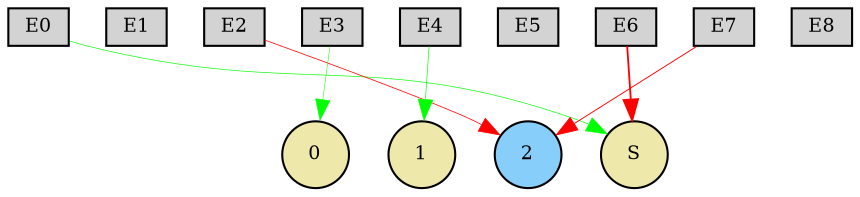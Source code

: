 digraph {
	node [fontsize=9 height=0.2 shape=circle width=0.2]
	subgraph inputs {
		node [shape=box style=filled]
		rank=source
		E0 [fillcolor=lightgray]
		E1 [fillcolor=lightgray]
		E0 -> E1 [style=invis]
		E2 [fillcolor=lightgray]
		E1 -> E2 [style=invis]
		E3 [fillcolor=lightgray]
		E2 -> E3 [style=invis]
		E4 [fillcolor=lightgray]
		E3 -> E4 [style=invis]
		E5 [fillcolor=lightgray]
		E4 -> E5 [style=invis]
		E6 [fillcolor=lightgray]
		E5 -> E6 [style=invis]
		E7 [fillcolor=lightgray]
		E6 -> E7 [style=invis]
		E8 [fillcolor=lightgray]
		E7 -> E8 [style=invis]
	}
	subgraph outputs {
		node [style=filled]
		rank=sink
		0 [fillcolor=palegoldenrod fontsize=9 height=0.2 shape=circle width=0.2]
		1 [fillcolor=palegoldenrod fontsize=9 height=0.2 shape=circle width=0.2]
		0 -> 1 [style=invis]
		2 [fillcolor=lightskyblue fontsize=9 height=0.2 shape=circle width=0.2]
		1 -> 2 [style=invis]
		S [fillcolor=palegoldenrod fontsize=9 height=0.2 shape=circle width=0.2]
		2 -> S [style=invis]
	}
	E3 -> 0 [color=green penwidth=0.23774410390062373 style=solid]
	E0 -> S [color=green penwidth=0.32048665059924186 style=solid]
	E4 -> 1 [color=green penwidth=0.32373152313028625 style=solid]
	E7 -> 2 [color=red penwidth=0.447939019807563 style=solid]
	E6 -> S [color=red penwidth=0.8730740136104452 style=solid]
	E2 -> 2 [color=red penwidth=0.36534794918527824 style=solid]
}
